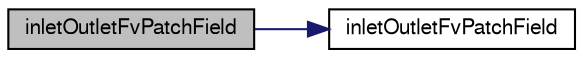 digraph "inletOutletFvPatchField"
{
  bgcolor="transparent";
  edge [fontname="FreeSans",fontsize="10",labelfontname="FreeSans",labelfontsize="10"];
  node [fontname="FreeSans",fontsize="10",shape=record];
  rankdir="LR";
  Node11 [label="inletOutletFvPatchField",height=0.2,width=0.4,color="black", fillcolor="grey75", style="filled", fontcolor="black"];
  Node11 -> Node12 [color="midnightblue",fontsize="10",style="solid",fontname="FreeSans"];
  Node12 [label="inletOutletFvPatchField",height=0.2,width=0.4,color="black",URL="$a22142.html#a3522f9cdea1f9eec26623acfeb81875b",tooltip="Construct from patch and internal field. "];
}
